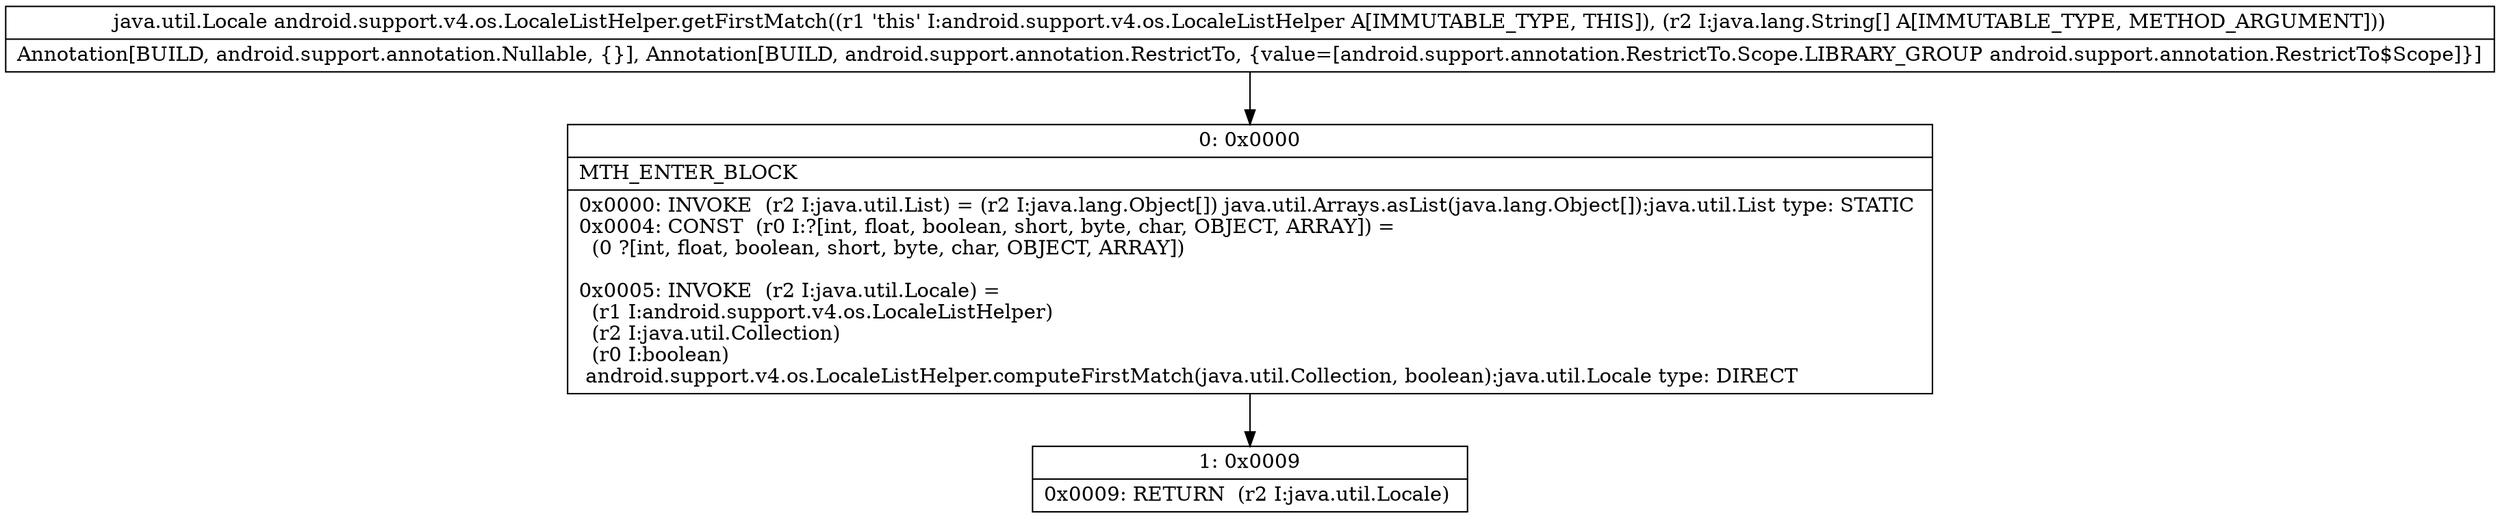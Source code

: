 digraph "CFG forandroid.support.v4.os.LocaleListHelper.getFirstMatch([Ljava\/lang\/String;)Ljava\/util\/Locale;" {
Node_0 [shape=record,label="{0\:\ 0x0000|MTH_ENTER_BLOCK\l|0x0000: INVOKE  (r2 I:java.util.List) = (r2 I:java.lang.Object[]) java.util.Arrays.asList(java.lang.Object[]):java.util.List type: STATIC \l0x0004: CONST  (r0 I:?[int, float, boolean, short, byte, char, OBJECT, ARRAY]) = \l  (0 ?[int, float, boolean, short, byte, char, OBJECT, ARRAY])\l \l0x0005: INVOKE  (r2 I:java.util.Locale) = \l  (r1 I:android.support.v4.os.LocaleListHelper)\l  (r2 I:java.util.Collection)\l  (r0 I:boolean)\l android.support.v4.os.LocaleListHelper.computeFirstMatch(java.util.Collection, boolean):java.util.Locale type: DIRECT \l}"];
Node_1 [shape=record,label="{1\:\ 0x0009|0x0009: RETURN  (r2 I:java.util.Locale) \l}"];
MethodNode[shape=record,label="{java.util.Locale android.support.v4.os.LocaleListHelper.getFirstMatch((r1 'this' I:android.support.v4.os.LocaleListHelper A[IMMUTABLE_TYPE, THIS]), (r2 I:java.lang.String[] A[IMMUTABLE_TYPE, METHOD_ARGUMENT]))  | Annotation[BUILD, android.support.annotation.Nullable, \{\}], Annotation[BUILD, android.support.annotation.RestrictTo, \{value=[android.support.annotation.RestrictTo.Scope.LIBRARY_GROUP android.support.annotation.RestrictTo$Scope]\}]\l}"];
MethodNode -> Node_0;
Node_0 -> Node_1;
}

